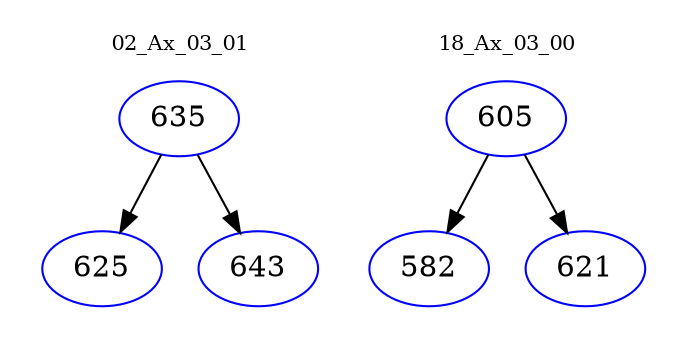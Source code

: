 digraph{
subgraph cluster_0 {
color = white
label = "02_Ax_03_01";
fontsize=10;
T0_635 [label="635", color="blue"]
T0_635 -> T0_625 [color="black"]
T0_625 [label="625", color="blue"]
T0_635 -> T0_643 [color="black"]
T0_643 [label="643", color="blue"]
}
subgraph cluster_1 {
color = white
label = "18_Ax_03_00";
fontsize=10;
T1_605 [label="605", color="blue"]
T1_605 -> T1_582 [color="black"]
T1_582 [label="582", color="blue"]
T1_605 -> T1_621 [color="black"]
T1_621 [label="621", color="blue"]
}
}
